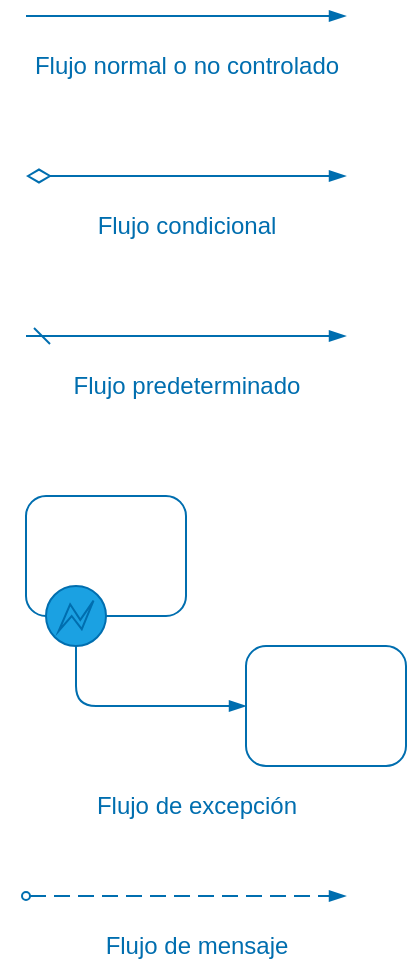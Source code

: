 <mxfile>
    <diagram id="yLhinax2Y4ogHQlkoFgt" name="Page-1">
        <mxGraphModel dx="640" dy="540" grid="1" gridSize="10" guides="1" tooltips="1" connect="1" arrows="1" fold="1" page="1" pageScale="1" pageWidth="850" pageHeight="1100" math="0" shadow="0">
            <root>
                <mxCell id="0"/>
                <mxCell id="1" parent="0"/>
                <mxCell id="2" value="" style="edgeStyle=elbowEdgeStyle;fontSize=12;html=1;endArrow=blockThin;endFill=1;fillColor=#1ba1e2;strokeColor=#006EAF;fontColor=#006EAF;" edge="1" parent="1">
                    <mxGeometry width="160" relative="1" as="geometry">
                        <mxPoint x="40" y="40" as="sourcePoint"/>
                        <mxPoint x="200" y="40" as="targetPoint"/>
                    </mxGeometry>
                </mxCell>
                <mxCell id="3" value="" style="edgeStyle=elbowEdgeStyle;fontSize=12;html=1;endArrow=blockThin;endFill=1;startArrow=diamondThin;startFill=0;endSize=6;startSize=10;fillColor=#1ba1e2;strokeColor=#006EAF;fontColor=#006EAF;" edge="1" parent="1">
                    <mxGeometry width="160" relative="1" as="geometry">
                        <mxPoint x="40" y="120" as="sourcePoint"/>
                        <mxPoint x="200" y="120" as="targetPoint"/>
                    </mxGeometry>
                </mxCell>
                <mxCell id="4" value="" style="edgeStyle=elbowEdgeStyle;fontSize=12;html=1;endArrow=blockThin;endFill=1;startArrow=dash;startFill=0;endSize=6;startSize=6;fillColor=#1ba1e2;strokeColor=#006EAF;fontColor=#006EAF;" edge="1" parent="1">
                    <mxGeometry width="160" relative="1" as="geometry">
                        <mxPoint x="40" y="200" as="sourcePoint"/>
                        <mxPoint x="200" y="200" as="targetPoint"/>
                    </mxGeometry>
                </mxCell>
                <mxCell id="5" value="" style="dashed=1;dashPattern=8 4;endArrow=blockThin;endFill=1;startArrow=oval;startFill=0;endSize=6;startSize=4;html=1;fillColor=#1ba1e2;strokeColor=#006EAF;fontColor=#006EAF;" edge="1" parent="1">
                    <mxGeometry width="160" relative="1" as="geometry">
                        <mxPoint x="40" y="480" as="sourcePoint"/>
                        <mxPoint x="200" y="480" as="targetPoint"/>
                    </mxGeometry>
                </mxCell>
                <mxCell id="6" value="Flujo normal o no controlado&lt;br&gt;" style="text;html=1;align=center;verticalAlign=middle;resizable=0;points=[];autosize=1;strokeColor=none;fillColor=none;fontColor=#006EAF;" vertex="1" parent="1">
                    <mxGeometry x="30" y="50" width="180" height="30" as="geometry"/>
                </mxCell>
                <mxCell id="7" value="Flujo condicional" style="text;html=1;align=center;verticalAlign=middle;resizable=0;points=[];autosize=1;strokeColor=none;fillColor=none;fontColor=#006EAF;" vertex="1" parent="1">
                    <mxGeometry x="65" y="130" width="110" height="30" as="geometry"/>
                </mxCell>
                <mxCell id="8" value="Flujo predeterminado" style="text;html=1;align=center;verticalAlign=middle;resizable=0;points=[];autosize=1;strokeColor=none;fillColor=none;fontColor=#006EAF;" vertex="1" parent="1">
                    <mxGeometry x="50" y="210" width="140" height="30" as="geometry"/>
                </mxCell>
                <mxCell id="9" value="Flujo de mensaje" style="text;html=1;align=center;verticalAlign=middle;resizable=0;points=[];autosize=1;strokeColor=none;fillColor=none;fontColor=#006EAF;" vertex="1" parent="1">
                    <mxGeometry x="70" y="490" width="110" height="30" as="geometry"/>
                </mxCell>
                <mxCell id="11" value="" style="rounded=1;whiteSpace=wrap;html=1;container=1;collapsible=0;absoluteArcSize=1;arcSize=20;childLayout=stackLayout;horizontal=1;horizontalStack=0;resizeParent=1;resizeParentMax=0;resizeLast=0;fillColor=none;fontColor=#006EAF;strokeColor=#006EAF;" vertex="1" parent="1">
                    <mxGeometry x="40" y="280" width="80" height="60" as="geometry"/>
                </mxCell>
                <mxCell id="12" value="" style="rounded=1;whiteSpace=wrap;html=1;container=1;collapsible=0;absoluteArcSize=1;arcSize=20;childLayout=stackLayout;horizontal=1;horizontalStack=0;resizeParent=1;resizeParentMax=0;resizeLast=0;fillColor=none;fontColor=#006EAF;strokeColor=#006EAF;" vertex="1" parent="1">
                    <mxGeometry x="150" y="355" width="80" height="60" as="geometry"/>
                </mxCell>
                <mxCell id="10" value="" style="points=[[0.145,0.145,0],[0.5,0,0],[0.855,0.145,0],[1,0.5,0],[0.855,0.855,0],[0.5,1,0],[0.145,0.855,0],[0,0.5,0]];shape=mxgraph.bpmn.event;html=1;verticalLabelPosition=bottom;labelBackgroundColor=#ffffff;verticalAlign=top;align=center;perimeter=ellipsePerimeter;outlineConnect=0;aspect=fixed;outline=eventInt;symbol=error;fillColor=#1ba1e2;fontColor=#006EAF;strokeColor=#006EAF;" vertex="1" parent="1">
                    <mxGeometry x="50" y="325" width="30" height="30" as="geometry"/>
                </mxCell>
                <mxCell id="13" value="" style="edgeStyle=elbowEdgeStyle;fontSize=12;html=1;endArrow=blockThin;endFill=1;exitX=0.5;exitY=1;exitDx=0;exitDy=0;exitPerimeter=0;entryX=0;entryY=0.5;entryDx=0;entryDy=0;fillColor=#1ba1e2;strokeColor=#006EAF;fontColor=#006EAF;" edge="1" parent="1" source="10" target="12">
                    <mxGeometry width="160" relative="1" as="geometry">
                        <mxPoint x="300" y="410" as="sourcePoint"/>
                        <mxPoint x="460" y="410" as="targetPoint"/>
                        <Array as="points">
                            <mxPoint x="65" y="390"/>
                        </Array>
                    </mxGeometry>
                </mxCell>
                <mxCell id="14" value="Flujo de excepción" style="text;html=1;align=center;verticalAlign=middle;resizable=0;points=[];autosize=1;strokeColor=none;fillColor=none;fontColor=#006EAF;" vertex="1" parent="1">
                    <mxGeometry x="65" y="420" width="120" height="30" as="geometry"/>
                </mxCell>
            </root>
        </mxGraphModel>
    </diagram>
</mxfile>